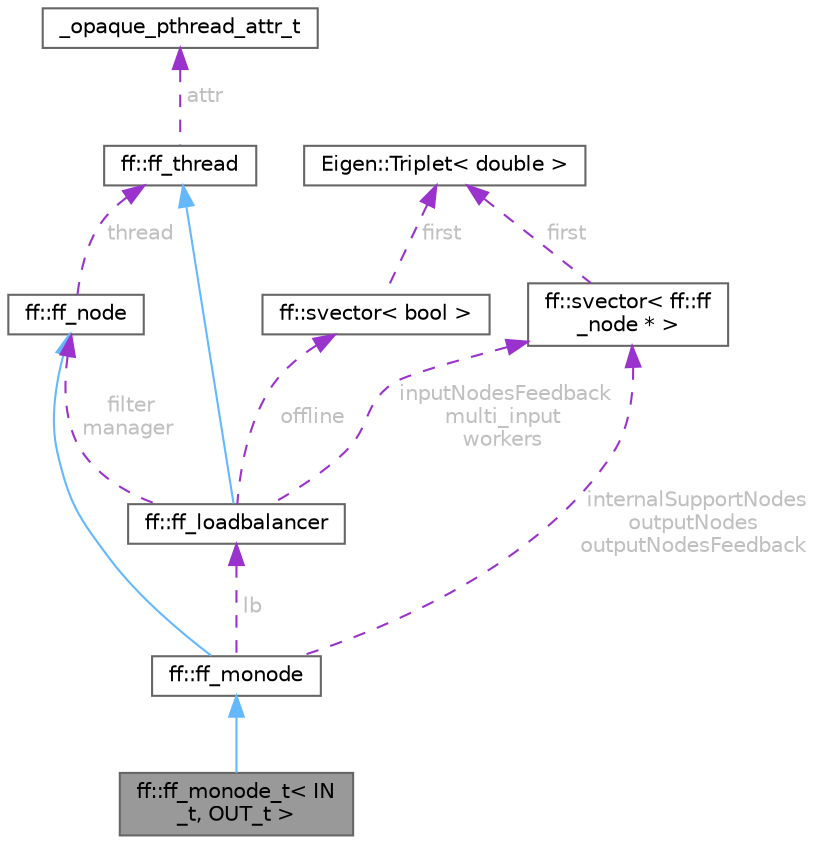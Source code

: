 digraph "ff::ff_monode_t&lt; IN_t, OUT_t &gt;"
{
 // LATEX_PDF_SIZE
  bgcolor="transparent";
  edge [fontname=Helvetica,fontsize=10,labelfontname=Helvetica,labelfontsize=10];
  node [fontname=Helvetica,fontsize=10,shape=box,height=0.2,width=0.4];
  Node1 [id="Node000001",label="ff::ff_monode_t\< IN\l_t, OUT_t \>",height=0.2,width=0.4,color="gray40", fillcolor="grey60", style="filled", fontcolor="black",tooltip="Typed multiple output ff_node (the MPSC mediator)."];
  Node2 -> Node1 [id="edge13_Node000001_Node000002",dir="back",color="steelblue1",style="solid",tooltip=" "];
  Node2 [id="Node000002",label="ff::ff_monode",height=0.2,width=0.4,color="gray40", fillcolor="white", style="filled",URL="$classff_1_1ff__monode.html",tooltip="Multiple output ff_node (the MPSC mediator)"];
  Node3 -> Node2 [id="edge14_Node000002_Node000003",dir="back",color="steelblue1",style="solid",tooltip=" "];
  Node3 [id="Node000003",label="ff::ff_node",height=0.2,width=0.4,color="gray40", fillcolor="white", style="filled",URL="$classff_1_1ff__node.html",tooltip="The FastFlow abstract contanier for a parallel activity (actor)."];
  Node4 -> Node3 [id="edge15_Node000003_Node000004",dir="back",color="darkorchid3",style="dashed",tooltip=" ",label=" thread",fontcolor="grey" ];
  Node4 [id="Node000004",label="ff::ff_thread",height=0.2,width=0.4,color="gray40", fillcolor="white", style="filled",URL="$classff_1_1ff__thread.html",tooltip="thread container for (leaves) ff_node"];
  Node5 -> Node4 [id="edge16_Node000004_Node000005",dir="back",color="darkorchid3",style="dashed",tooltip=" ",label=" attr",fontcolor="grey" ];
  Node5 [id="Node000005",label="_opaque_pthread_attr_t",height=0.2,width=0.4,color="gray40", fillcolor="white", style="filled",URL="$struct__opaque__pthread__attr__t.html",tooltip=" "];
  Node6 -> Node2 [id="edge17_Node000002_Node000006",dir="back",color="darkorchid3",style="dashed",tooltip=" ",label=" lb",fontcolor="grey" ];
  Node6 [id="Node000006",label="ff::ff_loadbalancer",height=0.2,width=0.4,color="gray40", fillcolor="white", style="filled",URL="$classff_1_1ff__loadbalancer.html",tooltip="A class representing the Emitter node in a typical Farm skeleton."];
  Node4 -> Node6 [id="edge18_Node000006_Node000004",dir="back",color="steelblue1",style="solid",tooltip=" "];
  Node3 -> Node6 [id="edge19_Node000006_Node000003",dir="back",color="darkorchid3",style="dashed",tooltip=" ",label=" filter\nmanager",fontcolor="grey" ];
  Node7 -> Node6 [id="edge20_Node000006_Node000007",dir="back",color="darkorchid3",style="dashed",tooltip=" ",label=" inputNodesFeedback\nmulti_input\nworkers",fontcolor="grey" ];
  Node7 [id="Node000007",label="ff::svector\< ff::ff\l_node * \>",height=0.2,width=0.4,color="gray40", fillcolor="white", style="filled",URL="$classff_1_1svector.html",tooltip=" "];
  Node8 -> Node7 [id="edge21_Node000007_Node000008",dir="back",color="darkorchid3",style="dashed",tooltip=" ",label=" first",fontcolor="grey" ];
  Node8 [id="Node000008",label="Eigen::Triplet\< double \>",height=0.2,width=0.4,color="gray40", fillcolor="white", style="filled",URL="$class_eigen_1_1_triplet.html",tooltip=" "];
  Node9 -> Node6 [id="edge22_Node000006_Node000009",dir="back",color="darkorchid3",style="dashed",tooltip=" ",label=" offline",fontcolor="grey" ];
  Node9 [id="Node000009",label="ff::svector\< bool \>",height=0.2,width=0.4,color="gray40", fillcolor="white", style="filled",URL="$classff_1_1svector.html",tooltip=" "];
  Node8 -> Node9 [id="edge23_Node000009_Node000008",dir="back",color="darkorchid3",style="dashed",tooltip=" ",label=" first",fontcolor="grey" ];
  Node7 -> Node2 [id="edge24_Node000002_Node000007",dir="back",color="darkorchid3",style="dashed",tooltip=" ",label=" internalSupportNodes\noutputNodes\noutputNodesFeedback",fontcolor="grey" ];
}
